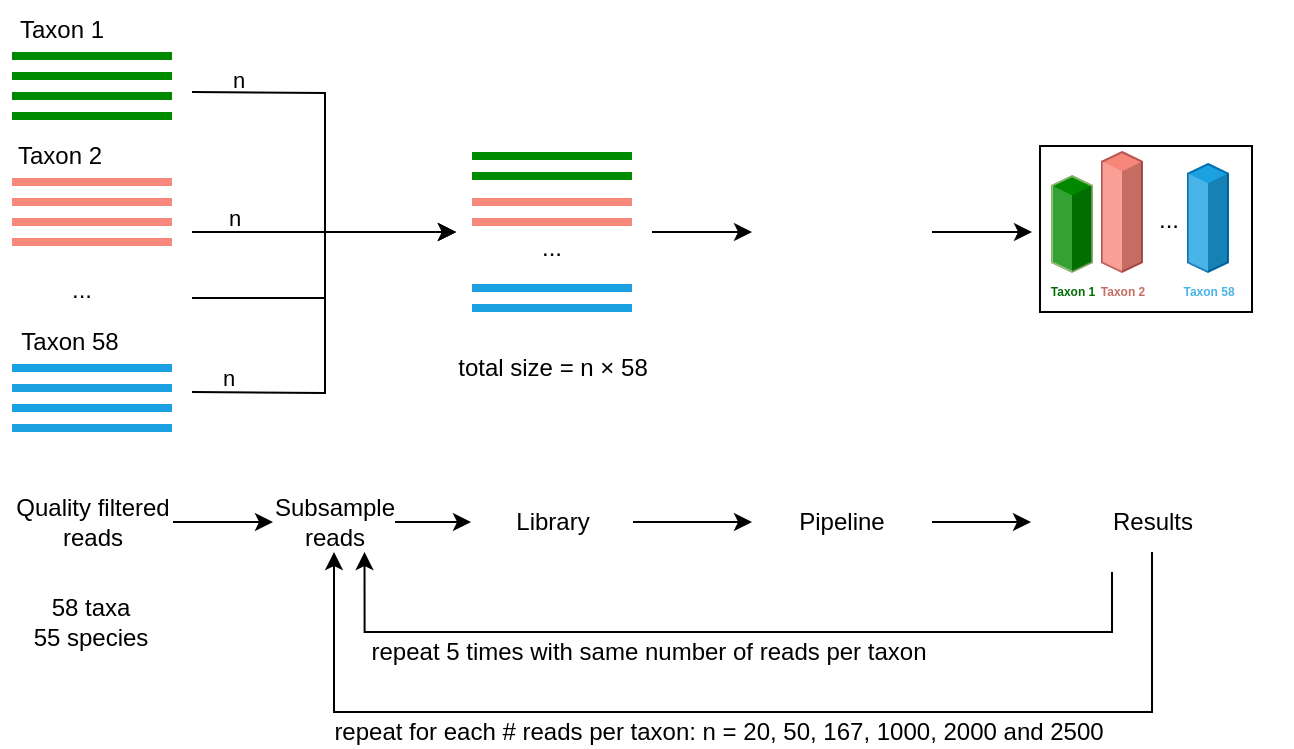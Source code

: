 <mxfile version="24.7.16">
  <diagram id="kgpKYQtTHZ0yAKxKKP6v" name="Page-1">
    <mxGraphModel dx="1005" dy="1094" grid="1" gridSize="10" guides="1" tooltips="1" connect="1" arrows="1" fold="1" page="1" pageScale="1" pageWidth="850" pageHeight="1100" background="none" math="0" shadow="0">
      <root>
        <mxCell id="0" />
        <mxCell id="1" parent="0" />
        <mxCell id="WHsXw2KGtuoaq_MTW1Jf-54" style="edgeStyle=orthogonalEdgeStyle;rounded=0;orthogonalLoop=1;jettySize=auto;html=1;entryX=0;entryY=0.5;entryDx=0;entryDy=0;fontFamily=Helvetica;fontSize=12;fontColor=#ffffff;" parent="1" target="WHsXw2KGtuoaq_MTW1Jf-53" edge="1">
          <mxGeometry relative="1" as="geometry">
            <mxPoint x="110" y="60" as="sourcePoint" />
          </mxGeometry>
        </mxCell>
        <mxCell id="4j9oh7UuTwPKS940BJIE-1" value="n" style="edgeLabel;html=1;align=center;verticalAlign=middle;resizable=0;points=[];labelBackgroundColor=none;" parent="WHsXw2KGtuoaq_MTW1Jf-54" vertex="1" connectable="0">
          <mxGeometry x="-0.682" relative="1" as="geometry">
            <mxPoint x="-9" y="-6" as="offset" />
          </mxGeometry>
        </mxCell>
        <mxCell id="WHsXw2KGtuoaq_MTW1Jf-1" value="" style="rounded=0;whiteSpace=wrap;html=1;fillColor=#008a00;strokeColor=none;fontColor=#ffffff;" parent="1" vertex="1">
          <mxGeometry x="20" y="40" width="80" height="4" as="geometry" />
        </mxCell>
        <mxCell id="WHsXw2KGtuoaq_MTW1Jf-2" value="" style="rounded=0;whiteSpace=wrap;html=1;fillColor=#008a00;strokeColor=none;fontColor=#ffffff;" parent="1" vertex="1">
          <mxGeometry x="20" y="50" width="80" height="4" as="geometry" />
        </mxCell>
        <mxCell id="WHsXw2KGtuoaq_MTW1Jf-3" value="" style="rounded=0;whiteSpace=wrap;html=1;fillColor=#008a00;strokeColor=none;fontColor=#ffffff;" parent="1" vertex="1">
          <mxGeometry x="20" y="60" width="80" height="4" as="geometry" />
        </mxCell>
        <mxCell id="WHsXw2KGtuoaq_MTW1Jf-4" value="" style="rounded=0;whiteSpace=wrap;html=1;fillColor=#008a00;strokeColor=none;fontColor=#ffffff;" parent="1" vertex="1">
          <mxGeometry x="20" y="70" width="80" height="4" as="geometry" />
        </mxCell>
        <mxCell id="WHsXw2KGtuoaq_MTW1Jf-7" value="Taxon 1" style="text;html=1;align=center;verticalAlign=middle;whiteSpace=wrap;rounded=0;fontFamily=Helvetica;fontSize=12;" parent="1" vertex="1">
          <mxGeometry x="15" y="14" width="60" height="30" as="geometry" />
        </mxCell>
        <mxCell id="WHsXw2KGtuoaq_MTW1Jf-8" value="" style="rounded=0;whiteSpace=wrap;html=1;fillColor=#F8887C;strokeColor=none;" parent="1" vertex="1">
          <mxGeometry x="20" y="103" width="80" height="4" as="geometry" />
        </mxCell>
        <mxCell id="WHsXw2KGtuoaq_MTW1Jf-9" value="" style="rounded=0;whiteSpace=wrap;html=1;fillColor=#F8887C;strokeColor=none;" parent="1" vertex="1">
          <mxGeometry x="20" y="113" width="80" height="4" as="geometry" />
        </mxCell>
        <mxCell id="WHsXw2KGtuoaq_MTW1Jf-10" value="" style="rounded=0;whiteSpace=wrap;html=1;fillColor=#F8887C;strokeColor=none;" parent="1" vertex="1">
          <mxGeometry x="20" y="123" width="80" height="4" as="geometry" />
        </mxCell>
        <mxCell id="WHsXw2KGtuoaq_MTW1Jf-11" value="" style="rounded=0;whiteSpace=wrap;html=1;fillColor=#F8887C;strokeColor=none;" parent="1" vertex="1">
          <mxGeometry x="20" y="133" width="80" height="4" as="geometry" />
        </mxCell>
        <mxCell id="WHsXw2KGtuoaq_MTW1Jf-12" value="Taxon 2" style="text;html=1;align=center;verticalAlign=middle;whiteSpace=wrap;rounded=0;fontFamily=Helvetica;fontSize=12;" parent="1" vertex="1">
          <mxGeometry x="14" y="77" width="60" height="30" as="geometry" />
        </mxCell>
        <mxCell id="WHsXw2KGtuoaq_MTW1Jf-13" value="..." style="text;html=1;align=center;verticalAlign=middle;whiteSpace=wrap;rounded=0;fontFamily=Helvetica;fontSize=12;" parent="1" vertex="1">
          <mxGeometry x="25" y="144" width="60" height="30" as="geometry" />
        </mxCell>
        <mxCell id="WHsXw2KGtuoaq_MTW1Jf-14" value="" style="rounded=0;whiteSpace=wrap;html=1;fillColor=#1ba1e2;strokeColor=none;fontColor=#ffffff;" parent="1" vertex="1">
          <mxGeometry x="20" y="196" width="80" height="4" as="geometry" />
        </mxCell>
        <mxCell id="WHsXw2KGtuoaq_MTW1Jf-15" value="" style="rounded=0;whiteSpace=wrap;html=1;fillColor=#1ba1e2;strokeColor=none;fontColor=#ffffff;" parent="1" vertex="1">
          <mxGeometry x="20" y="206" width="80" height="4" as="geometry" />
        </mxCell>
        <mxCell id="WHsXw2KGtuoaq_MTW1Jf-56" style="edgeStyle=orthogonalEdgeStyle;rounded=0;orthogonalLoop=1;jettySize=auto;html=1;entryX=0;entryY=0.5;entryDx=0;entryDy=0;fontFamily=Helvetica;fontSize=12;fontColor=#ffffff;" parent="1" target="WHsXw2KGtuoaq_MTW1Jf-53" edge="1">
          <mxGeometry relative="1" as="geometry">
            <mxPoint x="110" y="210" as="sourcePoint" />
          </mxGeometry>
        </mxCell>
        <mxCell id="4j9oh7UuTwPKS940BJIE-3" value="n" style="edgeLabel;html=1;align=center;verticalAlign=middle;resizable=0;points=[];labelBackgroundColor=none;" parent="WHsXw2KGtuoaq_MTW1Jf-56" vertex="1" connectable="0">
          <mxGeometry x="-0.805" y="1" relative="1" as="geometry">
            <mxPoint x="-3" y="-6" as="offset" />
          </mxGeometry>
        </mxCell>
        <mxCell id="WHsXw2KGtuoaq_MTW1Jf-16" value="" style="rounded=0;whiteSpace=wrap;html=1;fillColor=#1ba1e2;strokeColor=none;fontColor=#ffffff;" parent="1" vertex="1">
          <mxGeometry x="20" y="216" width="80" height="4" as="geometry" />
        </mxCell>
        <mxCell id="WHsXw2KGtuoaq_MTW1Jf-17" value="" style="rounded=0;whiteSpace=wrap;html=1;fillColor=#1ba1e2;strokeColor=none;fontColor=#ffffff;" parent="1" vertex="1">
          <mxGeometry x="20" y="226" width="80" height="4" as="geometry" />
        </mxCell>
        <mxCell id="WHsXw2KGtuoaq_MTW1Jf-18" value="Taxon 58" style="text;html=1;align=center;verticalAlign=middle;whiteSpace=wrap;rounded=0;fontFamily=Helvetica;fontSize=12;" parent="1" vertex="1">
          <mxGeometry x="19" y="170" width="60" height="30" as="geometry" />
        </mxCell>
        <mxCell id="WHsXw2KGtuoaq_MTW1Jf-66" style="edgeStyle=orthogonalEdgeStyle;rounded=0;orthogonalLoop=1;jettySize=auto;html=1;exitX=1;exitY=0.5;exitDx=0;exitDy=0;fontFamily=Helvetica;fontSize=12;fontColor=#ffffff;" parent="1" source="WHsXw2KGtuoaq_MTW1Jf-19" target="WHsXw2KGtuoaq_MTW1Jf-64" edge="1">
          <mxGeometry relative="1" as="geometry" />
        </mxCell>
        <mxCell id="WHsXw2KGtuoaq_MTW1Jf-19" value="Quality filtered reads" style="text;html=1;align=center;verticalAlign=middle;whiteSpace=wrap;rounded=0;fontFamily=Helvetica;fontSize=12;" parent="1" vertex="1">
          <mxGeometry x="19.5" y="260" width="81" height="30" as="geometry" />
        </mxCell>
        <mxCell id="WHsXw2KGtuoaq_MTW1Jf-20" value="" style="rounded=0;whiteSpace=wrap;html=1;fillColor=#1ba1e2;strokeColor=none;fontColor=#ffffff;" parent="1" vertex="1">
          <mxGeometry x="250" y="156" width="80" height="4" as="geometry" />
        </mxCell>
        <mxCell id="WHsXw2KGtuoaq_MTW1Jf-21" value="" style="rounded=0;whiteSpace=wrap;html=1;fillColor=#1ba1e2;strokeColor=none;fontColor=#ffffff;" parent="1" vertex="1">
          <mxGeometry x="250" y="166" width="80" height="4" as="geometry" />
        </mxCell>
        <mxCell id="WHsXw2KGtuoaq_MTW1Jf-24" value="" style="rounded=0;whiteSpace=wrap;html=1;fillColor=#F8887C;strokeColor=none;" parent="1" vertex="1">
          <mxGeometry x="250" y="113" width="80" height="4" as="geometry" />
        </mxCell>
        <mxCell id="WHsXw2KGtuoaq_MTW1Jf-25" value="" style="rounded=0;whiteSpace=wrap;html=1;fillColor=#F8887C;strokeColor=none;" parent="1" vertex="1">
          <mxGeometry x="250" y="123" width="80" height="4" as="geometry" />
        </mxCell>
        <mxCell id="WHsXw2KGtuoaq_MTW1Jf-28" value="" style="rounded=0;whiteSpace=wrap;html=1;fillColor=#008a00;strokeColor=none;fontColor=#ffffff;" parent="1" vertex="1">
          <mxGeometry x="250" y="90" width="80" height="4" as="geometry" />
        </mxCell>
        <mxCell id="WHsXw2KGtuoaq_MTW1Jf-29" value="" style="rounded=0;whiteSpace=wrap;html=1;fillColor=#008a00;strokeColor=none;fontColor=#ffffff;" parent="1" vertex="1">
          <mxGeometry x="250" y="100" width="80" height="4" as="geometry" />
        </mxCell>
        <mxCell id="WHsXw2KGtuoaq_MTW1Jf-32" value="..." style="text;html=1;align=center;verticalAlign=middle;whiteSpace=wrap;rounded=0;fontFamily=Helvetica;fontSize=12;" parent="1" vertex="1">
          <mxGeometry x="260" y="123" width="60" height="30" as="geometry" />
        </mxCell>
        <mxCell id="WHsXw2KGtuoaq_MTW1Jf-68" style="edgeStyle=orthogonalEdgeStyle;rounded=0;orthogonalLoop=1;jettySize=auto;html=1;exitX=1;exitY=0.5;exitDx=0;exitDy=0;fontFamily=Helvetica;fontSize=12;fontColor=#ffffff;" parent="1" source="WHsXw2KGtuoaq_MTW1Jf-33" target="WHsXw2KGtuoaq_MTW1Jf-36" edge="1">
          <mxGeometry relative="1" as="geometry" />
        </mxCell>
        <mxCell id="WHsXw2KGtuoaq_MTW1Jf-33" value="Library" style="text;html=1;align=center;verticalAlign=middle;whiteSpace=wrap;rounded=0;fontFamily=Helvetica;fontSize=12;" parent="1" vertex="1">
          <mxGeometry x="249.5" y="260" width="81" height="30" as="geometry" />
        </mxCell>
        <mxCell id="WHsXw2KGtuoaq_MTW1Jf-63" style="edgeStyle=orthogonalEdgeStyle;rounded=0;orthogonalLoop=1;jettySize=auto;html=1;fontFamily=Helvetica;fontSize=12;fontColor=#ffffff;" parent="1" edge="1">
          <mxGeometry relative="1" as="geometry">
            <mxPoint x="530" y="130" as="targetPoint" />
            <mxPoint x="480" y="130" as="sourcePoint" />
          </mxGeometry>
        </mxCell>
        <mxCell id="WHsXw2KGtuoaq_MTW1Jf-35" value="" style="shape=image;html=1;verticalAlign=top;verticalLabelPosition=bottom;labelBackgroundColor=#ffffff;imageAspect=0;aspect=fixed;image=https://cdn0.iconfinder.com/data/icons/construction-2-21/512/construction-industry-building-41-128.png;rounded=0;strokeColor=#005700;align=center;fontFamily=Helvetica;fontSize=12;fontColor=#ffffff;fillColor=#008a00;rotation=-90;" parent="1" vertex="1">
          <mxGeometry x="395" y="89" width="88" height="88" as="geometry" />
        </mxCell>
        <mxCell id="WHsXw2KGtuoaq_MTW1Jf-69" style="edgeStyle=orthogonalEdgeStyle;rounded=0;orthogonalLoop=1;jettySize=auto;html=1;exitX=1;exitY=0.5;exitDx=0;exitDy=0;fontFamily=Helvetica;fontSize=12;fontColor=#ffffff;" parent="1" source="WHsXw2KGtuoaq_MTW1Jf-36" target="WHsXw2KGtuoaq_MTW1Jf-50" edge="1">
          <mxGeometry relative="1" as="geometry" />
        </mxCell>
        <mxCell id="WHsXw2KGtuoaq_MTW1Jf-36" value="Pipeline" style="text;html=1;align=center;verticalAlign=middle;whiteSpace=wrap;rounded=0;fontFamily=Helvetica;fontSize=12;" parent="1" vertex="1">
          <mxGeometry x="390" y="260" width="90" height="30" as="geometry" />
        </mxCell>
        <mxCell id="WHsXw2KGtuoaq_MTW1Jf-43" value="" style="group;fontSize=5;strokeColor=none;fontColor=#49b3e7;" parent="1" vertex="1" connectable="0">
          <mxGeometry x="540" y="90" width="120" height="80" as="geometry" />
        </mxCell>
        <mxCell id="WHsXw2KGtuoaq_MTW1Jf-52" value="" style="rounded=0;whiteSpace=wrap;html=1;strokeColor=#000000;align=center;verticalAlign=middle;fontFamily=Helvetica;fontSize=12;fontColor=#ffffff;fillColor=#FFFFFF;" parent="WHsXw2KGtuoaq_MTW1Jf-43" vertex="1">
          <mxGeometry x="-6" y="-3" width="106" height="83" as="geometry" />
        </mxCell>
        <mxCell id="WHsXw2KGtuoaq_MTW1Jf-38" value="Taxon 1" style="verticalLabelPosition=bottom;verticalAlign=top;html=1;shape=mxgraph.infographic.shadedCube;isoAngle=15;fillColor=#008900;strokeColor=#82b366;fontStyle=1;fontSize=6;shadow=0;rounded=0;align=center;fontFamily=Helvetica;fontColor=#006d00;" parent="WHsXw2KGtuoaq_MTW1Jf-43" vertex="1">
          <mxGeometry y="12.0" width="20" height="48.0" as="geometry" />
        </mxCell>
        <mxCell id="WHsXw2KGtuoaq_MTW1Jf-39" value="&lt;font color=&quot;#c56c62&quot;&gt;Taxon 2&lt;/font&gt;" style="verticalLabelPosition=bottom;verticalAlign=top;html=1;shape=mxgraph.infographic.shadedCube;isoAngle=15;fillColor=#f7877b;strokeColor=#b85450;fontStyle=1;fontSize=6;shadow=0;rounded=0;align=center;fontFamily=Helvetica;" parent="WHsXw2KGtuoaq_MTW1Jf-43" vertex="1">
          <mxGeometry x="25.0" width="20" height="60" as="geometry" />
        </mxCell>
        <mxCell id="WHsXw2KGtuoaq_MTW1Jf-49" value="..." style="text;html=1;align=center;verticalAlign=middle;whiteSpace=wrap;rounded=0;fontFamily=Helvetica;fontSize=12;" parent="WHsXw2KGtuoaq_MTW1Jf-43" vertex="1">
          <mxGeometry x="44" y="18.75" width="29" height="30" as="geometry" />
        </mxCell>
        <mxCell id="WHsXw2KGtuoaq_MTW1Jf-75" value="&lt;font color=&quot;#49b3e7&quot;&gt;Taxon 58&lt;br&gt;&lt;/font&gt;" style="verticalLabelPosition=bottom;verticalAlign=top;html=1;shape=mxgraph.infographic.shadedCube;isoAngle=15;fillColor=#1ba1e2;strokeColor=#006EAF;fontStyle=1;fontColor=#ffffff;fontSize=6;shadow=0;rounded=0;align=center;fontFamily=Helvetica;" parent="WHsXw2KGtuoaq_MTW1Jf-43" vertex="1">
          <mxGeometry x="68" y="6" width="20" height="54" as="geometry" />
        </mxCell>
        <mxCell id="WHsXw2KGtuoaq_MTW1Jf-65" style="edgeStyle=orthogonalEdgeStyle;rounded=0;orthogonalLoop=1;jettySize=auto;html=1;entryX=0.5;entryY=1;entryDx=0;entryDy=0;fontFamily=Helvetica;fontSize=12;fontColor=#ffffff;" parent="1" source="WHsXw2KGtuoaq_MTW1Jf-50" target="WHsXw2KGtuoaq_MTW1Jf-64" edge="1">
          <mxGeometry relative="1" as="geometry">
            <Array as="points">
              <mxPoint x="590" y="370" />
              <mxPoint x="181" y="370" />
            </Array>
          </mxGeometry>
        </mxCell>
        <mxCell id="WHsXw2KGtuoaq_MTW1Jf-71" value="&lt;font color=&quot;#000000&quot;&gt;repeat for each # reads per taxon: n = 20, 50, 167, 1000, 2000 and 2500&lt;/font&gt;" style="edgeLabel;html=1;align=center;verticalAlign=middle;resizable=0;points=[];rounded=0;strokeColor=#005700;fontFamily=Helvetica;fontSize=12;fontColor=#ffffff;fillColor=#008a00;" parent="WHsXw2KGtuoaq_MTW1Jf-65" vertex="1" connectable="0">
          <mxGeometry x="0.297" y="-1" relative="1" as="geometry">
            <mxPoint x="72" y="11" as="offset" />
          </mxGeometry>
        </mxCell>
        <mxCell id="WHsXw2KGtuoaq_MTW1Jf-70" style="edgeStyle=orthogonalEdgeStyle;rounded=0;orthogonalLoop=1;jettySize=auto;html=1;entryX=0.75;entryY=1;entryDx=0;entryDy=0;fontFamily=Helvetica;fontSize=12;fontColor=#ffffff;" parent="1" target="WHsXw2KGtuoaq_MTW1Jf-64" edge="1">
          <mxGeometry relative="1" as="geometry">
            <mxPoint x="570" y="300" as="sourcePoint" />
            <Array as="points">
              <mxPoint x="570" y="330" />
              <mxPoint x="196" y="330" />
            </Array>
          </mxGeometry>
        </mxCell>
        <mxCell id="WHsXw2KGtuoaq_MTW1Jf-72" value="&lt;font color=&quot;#000000&quot;&gt;repeat 5 times with same number of reads per taxon&lt;br&gt;&lt;/font&gt;" style="edgeLabel;html=1;align=center;verticalAlign=middle;resizable=0;points=[];rounded=0;strokeColor=#005700;fontFamily=Helvetica;fontSize=12;fontColor=#ffffff;fillColor=#008a00;" parent="WHsXw2KGtuoaq_MTW1Jf-70" vertex="1" connectable="0">
          <mxGeometry x="0.103" y="-2" relative="1" as="geometry">
            <mxPoint x="-18" y="12" as="offset" />
          </mxGeometry>
        </mxCell>
        <mxCell id="WHsXw2KGtuoaq_MTW1Jf-50" value="Results" style="text;html=1;align=center;verticalAlign=middle;whiteSpace=wrap;rounded=0;fontFamily=Helvetica;fontSize=12;" parent="1" vertex="1">
          <mxGeometry x="529.5" y="260" width="121" height="30" as="geometry" />
        </mxCell>
        <mxCell id="WHsXw2KGtuoaq_MTW1Jf-53" value="" style="whiteSpace=wrap;html=1;aspect=fixed;rounded=0;align=center;verticalAlign=middle;fontFamily=Helvetica;fontSize=12;fillColor=none;strokeColor=none;" parent="1" vertex="1">
          <mxGeometry x="242" y="109" width="42" height="42" as="geometry" />
        </mxCell>
        <mxCell id="WHsXw2KGtuoaq_MTW1Jf-57" value="" style="endArrow=classic;html=1;rounded=0;fontFamily=Helvetica;fontSize=12;fontColor=#ffffff;entryX=0;entryY=0.5;entryDx=0;entryDy=0;" parent="1" target="WHsXw2KGtuoaq_MTW1Jf-53" edge="1">
          <mxGeometry width="50" height="50" relative="1" as="geometry">
            <mxPoint x="110" y="130" as="sourcePoint" />
            <mxPoint x="210" y="120" as="targetPoint" />
          </mxGeometry>
        </mxCell>
        <mxCell id="4j9oh7UuTwPKS940BJIE-2" value="n" style="edgeLabel;html=1;align=center;verticalAlign=middle;resizable=0;points=[];labelBackgroundColor=none;" parent="WHsXw2KGtuoaq_MTW1Jf-57" vertex="1" connectable="0">
          <mxGeometry x="-0.738" y="1" relative="1" as="geometry">
            <mxPoint x="3" y="-6" as="offset" />
          </mxGeometry>
        </mxCell>
        <mxCell id="WHsXw2KGtuoaq_MTW1Jf-60" value="" style="endArrow=none;html=1;rounded=0;fontFamily=Helvetica;fontSize=12;fontColor=#ffffff;" parent="1" edge="1">
          <mxGeometry width="50" height="50" relative="1" as="geometry">
            <mxPoint x="110" y="163" as="sourcePoint" />
            <mxPoint x="176" y="163" as="targetPoint" />
          </mxGeometry>
        </mxCell>
        <mxCell id="WHsXw2KGtuoaq_MTW1Jf-62" style="edgeStyle=orthogonalEdgeStyle;rounded=0;orthogonalLoop=1;jettySize=auto;html=1;fontFamily=Helvetica;fontSize=12;fontColor=#ffffff;" parent="1" edge="1">
          <mxGeometry relative="1" as="geometry">
            <mxPoint x="340" y="130" as="sourcePoint" />
            <mxPoint x="390" y="130" as="targetPoint" />
          </mxGeometry>
        </mxCell>
        <mxCell id="WHsXw2KGtuoaq_MTW1Jf-67" style="edgeStyle=orthogonalEdgeStyle;rounded=0;orthogonalLoop=1;jettySize=auto;html=1;exitX=1;exitY=0.5;exitDx=0;exitDy=0;fontFamily=Helvetica;fontSize=12;fontColor=#ffffff;" parent="1" source="WHsXw2KGtuoaq_MTW1Jf-64" target="WHsXw2KGtuoaq_MTW1Jf-33" edge="1">
          <mxGeometry relative="1" as="geometry" />
        </mxCell>
        <mxCell id="WHsXw2KGtuoaq_MTW1Jf-64" value="Subsample&lt;br&gt;reads" style="text;html=1;align=center;verticalAlign=middle;whiteSpace=wrap;rounded=0;fontFamily=Helvetica;fontSize=12;" parent="1" vertex="1">
          <mxGeometry x="150.5" y="260" width="61" height="30" as="geometry" />
        </mxCell>
        <mxCell id="WHsXw2KGtuoaq_MTW1Jf-74" value="&lt;div&gt;58 taxa&lt;/div&gt;&lt;div&gt;55 species&lt;/div&gt;" style="text;html=1;align=center;verticalAlign=middle;whiteSpace=wrap;rounded=0;fontFamily=Helvetica;fontSize=12;" parent="1" vertex="1">
          <mxGeometry x="19" y="310" width="81" height="30" as="geometry" />
        </mxCell>
        <mxCell id="WHsXw2KGtuoaq_MTW1Jf-76" value="total size = n&amp;nbsp;&lt;span class=&quot;box&quot;&gt;×&lt;/span&gt; 58" style="text;html=1;align=center;verticalAlign=middle;whiteSpace=wrap;rounded=0;fontFamily=Helvetica;fontSize=12;" parent="1" vertex="1">
          <mxGeometry x="234.5" y="183" width="111" height="30" as="geometry" />
        </mxCell>
      </root>
    </mxGraphModel>
  </diagram>
</mxfile>
